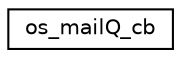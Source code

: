 digraph "Graphical Class Hierarchy"
{
 // LATEX_PDF_SIZE
  edge [fontname="Helvetica",fontsize="10",labelfontname="Helvetica",labelfontsize="10"];
  node [fontname="Helvetica",fontsize="10",shape=record];
  rankdir="LR";
  Node0 [label="os_mailQ_cb",height=0.2,width=0.4,color="black", fillcolor="white", style="filled",URL="$structos__mail_q__cb.html",tooltip=" "];
}
